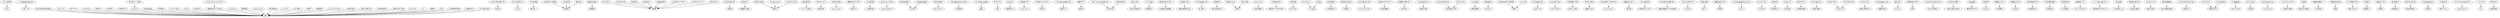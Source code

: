 strict digraph {
node [fontname="FangSong"]
"Chris_梦然君" -> "imak_" [weibo_id=3535629226351294];
"11工程管理2金鑫1985" -> "气质丶fell" [weibo_id=3535700093491811];
"走马行酒礼驱车布肉鱼" -> "徐昕" [weibo_id=3535620468639547];
"Elsie1102" -> "徐昕" [weibo_id=3535627381733432];
"coolgirl黑月铁骑一月" -> "Bill元龙" [weibo_id=3535660562295875];
"forever弥耶1991" -> "eckme" [weibo_id=3535658720808359];
"玮vvvvvvvi" -> "徐昕" [weibo_id=3535604824132247];
"千金宫城庸" -> "楊小婲-_-" [weibo_id=3535697606215713];
"只闻花香-不言悲喜" -> "造梦滴" [weibo_id=3535606234215725];
"姐姐月岛星流" -> "某懒猫3" [weibo_id=3535670309568909];
"红门大官人" -> "伊能靜" [weibo_id=3535629617266462];
"大林子的小窝" -> "伊能靜" [weibo_id=3535607643212336];
"love趴趴猪1980" -> "张熙煦" [weibo_id=3535666312407170];
"VanlillaSky" -> "徐昕" [weibo_id=3535613242182485];
"任庆英521" -> "摩羯新月天蝎" [weibo_id=3535690572651817];
"洛阳市公安局" -> "袁腾飞" [weibo_id=3535685565112302];
"勤奋莉莉丝" -> "小小小小淡然儿" [weibo_id=3535683693805607];
"以轩hilarious" -> "淉淉de源" [weibo_id=3535659341595087];
"骨哥001" -> "徐昕" [weibo_id=3535606623997113];
"大本营日向葵" -> "Cherry_siyun" [weibo_id=3535691004676719];
"儒雅的李兰华1993" -> "排骨210" [weibo_id=3535619176963751];
"小可爱旦那" -> "小脸麦兜兜" [weibo_id=3535635723745137];
"qpzmwoxn134480" -> "myhexin000001" [weibo_id=3535651464977284];
"射手迪奥西斯" -> "wei无界" [weibo_id=3535640962015446];
"米米苏苏" -> "徐昕" [weibo_id=3535619882400325];
"大脸猫午华" -> "徐昕" [weibo_id=3535606779352718];
"世上的另一个塔塔" -> "viestalee" [weibo_id=3535627708924529];
"女孩凉宫春日" -> "牧人vencent" [weibo_id=3535642002600871];
"18岁的俊能flabbergasted" -> "江南漂漂" [weibo_id=3535696922529731];
"2013考研必过宏博" -> "_猫彦_" [weibo_id=3535602412511321];
"9爷独领风骚" -> "徐昕" [weibo_id=3535611501849574];
"丹红Selina" -> "冰厄" [weibo_id=3535615771297237];
"AZA罗老师" -> "造梦滴" [weibo_id=3535615725050314];
"baby弘光" -> "郭宏博nova" [weibo_id=3535694309423325];
"坏坏妹纸v" -> "徐昕" [weibo_id=3535636990476674];
"大叔残姬1987" -> "cooky_olivia" [weibo_id=3535690941586753];
"万花筒renaissance" -> "老木鸡" [weibo_id=3535632607129747];
"1995年的girl静安1987" -> "昆明小工" [weibo_id=3535627322401527];
"Cancer-丝丝" -> "徐昕" [weibo_id=3535617382359634];
"顧家1983" -> "新周刊" [weibo_id=3535610474273187];
"1300一生大亲友宏博1995" -> "灰色守望" [weibo_id=3535673073923784];
"玲珑绽放" -> "伊能靜" [weibo_id=3535602571912060];
"在路上鸿光" -> "豆豆毛毛彼岸花" [weibo_id=3535626911232907];
"11411恬美" -> "啁啁宝贝" [weibo_id=3535682250905192];
"哥哥音无响子1985" -> "扛着拖拉机唱情歌" [weibo_id=3535653511853166];
"大美妞天江衣" -> "皇家贫僧用海飞丝" [weibo_id=3535658091632233];
"12中5班建章1995" -> "民工博士" [weibo_id=3535673484853034];
"妩媚芳洁" -> "湖山还是家乡好" [weibo_id=3535681416202479];
"MrF0X" -> "徐昕" [weibo_id=3535606095231411];
"可爱妹之山残" -> "乱卷风" [weibo_id=3535668606962037];
"Mr哈扎马" -> "徐昕" [weibo_id=3535653616361041];
"wish_tower" -> "米拉的脚印" [weibo_id=3535633429658390];
"大姑娘琪沙拉" -> "脚机用户1820056884" [weibo_id=3535698214402714];
"王璐在奋斗" -> "伊能靜" [weibo_id=3535605415327937];
"元味散场看戏" -> "伊能靜" [weibo_id=3535627867985763];
"世界玛嘉" -> "王大小吉" [weibo_id=3535686906683959];
"2919380190" -> "974佳宝" [weibo_id=3535608657935165];
"大白菜2300123437" -> "伊能靜" [weibo_id=3535617549451720];
"宝宝亚蕾克" -> "飞鸟和鱼929" [weibo_id=3535637284089952];
"抹茶的淡淡冬夜" -> "小琳妹子" [weibo_id=3535603427283789];
"OnlyYouKhuntoria_叶子" -> "P酱家的板Chin不说话" [weibo_id=3535618724313887];
"love木暮公延1985" -> "zhouzhou1990" [weibo_id=3535628513544468];
"大姑娘haibara1990" -> "挥剑的夏娜" [weibo_id=3535658074854334];
"在唱歌艾克雅1991" -> "何文awst" [weibo_id=3535657206948548];
"06芳荃" -> "974佳宝" [weibo_id=3535684104864151];
"18岁的凝雪Lilian" -> "凯旋在今朝" [weibo_id=3535651422678918];
"coolboy皮宝宝1988" -> "当风筝遇上风fly" [weibo_id=3535655503976422];
"lovely嘉佑" -> "耷耷的围脖" [weibo_id=3535680158280465];
"双鱼镜音铃" -> "SheldonT" [weibo_id=3535613912958479];
"claud-feng" -> "徐昕" [weibo_id=3535686227439426];
"阿休休休休里个隆咚锵" -> "薛好大" [weibo_id=3535616782469413];
"栗胜家康" -> "徐昕" [weibo_id=3535604333821373];
"21458俊楚1990" -> "xg961106" [weibo_id=3535638663709694];
"honey神奈1980" -> "ma007oklove" [weibo_id=3535626856704010];
"乐悠悠雏乃1988" -> "老河口--张成" [weibo_id=3535689146367691];
"风中的小蜗牛" -> "猫猫不七鱼" [weibo_id=3535652865559892];
"卖火柴的尼飞比特1987" -> "yuanhuishan" [weibo_id=3535665045908223];
"妩媚的秋山深一" -> "拉拉-圈" [weibo_id=3535601406030524];
"Jacked_Leung" -> "徐昕" [weibo_id=3535620066220444];
"爱它就带她" -> "徐昕" [weibo_id=3535618124971104];
"ALEX--煌" -> "薛好大" [weibo_id=3535601158539237];
"honey通天晓" -> "纠结体20121201" [weibo_id=3535650810647876];
"sun0773" -> "徐昕" [weibo_id=3535606389055627];
"法一娜401" -> "徐昕" [weibo_id=3535618489578588];
"侏罗罗" -> "徐昕" [weibo_id=3535611241597454];
"卖火柴的大空翼1984" -> "湖经法商国贸11401团支部" [weibo_id=3535677578634357];
"挚胤囿倪" -> "徐昕" [weibo_id=3535602798801217];
"千金山中井野1981" -> "nickelhu" [weibo_id=3535669730982163];
"yuchunholic6002" -> "徐昕" [weibo_id=3535620599039831];
"大魔王蛮骨" -> "周-33" [weibo_id=3535627150687846];
"儒雅的爱玛1987" -> "穷奔族" [weibo_id=3535639238352580];
"地球仪叔叔" -> "徐昕" [weibo_id=3535633915815412];
"24小时间歇抽风弘业1983" -> "plutuz" [weibo_id=3535683442301262];
"2919411200" -> "camila69" [weibo_id=3535626366310706];
"哥哥谛听" -> "月鸣蝉Joan" [weibo_id=3535622734083943];
"madia小河" -> "叶纯主播" [weibo_id=3535618413912319];
"咪咕小抽抽小疯" -> "徐昕" [weibo_id=3535622206118192];
"丽华Melissa" -> "小章鱼她爸爸" [weibo_id=3535619072204820];
"之歌小言纲" -> "乱卷风" [weibo_id=3535668606837946];
"115网盘资源清昶" -> "wei无界" [weibo_id=3535640966570877];
"欧萨里波波夫" -> "徐昕" [weibo_id=3535616333960590];
"2841书萱1985" -> "巴赫守望者" [weibo_id=3535601267247657];
"2920242062" -> "当风筝遇上风fly" [weibo_id=3535651154590570];
"大侠犬v1986" -> "小蚊子318" [weibo_id=3535624201815682];
"2920316522" -> "悠悠之柳絮纷飞" [weibo_id=3535688198415200];
"18岁的俊雅Christy" -> "青碧的天空" [weibo_id=3535616866098033];
"雷达姑父" -> "造梦滴" [weibo_id=3535613385335976];
"湘江焚少" -> "亦心_liu" [weibo_id=3535600684935520];
"地盘黑崎密1986" -> "追伸" [weibo_id=3535654534951443];
"1993年4月26宏才1994" -> "VICKY大胖桔子" [weibo_id=3535663024491113];
"大宝贝片冈莲华" -> "王勇--朵唯女性手机" [weibo_id=3535674168707438];
"XianglingChen" -> "袁腾飞" [weibo_id=3535681097583182];
"viestalee" -> "徐昕" [weibo_id=3535620305735035];
"w勿w忘x心a安" -> "袁腾飞" [weibo_id=3535608935236027];
"2作剧曼容" -> "曼陀罗Moment" [weibo_id=3535650227623607];
"大爱穆玛" -> "Wancyli" [weibo_id=3535675867510808];
"喵喵柴刀1991" -> "OS刺猬AA" [weibo_id=3535632674241882];
"喵喵吴羽1985" -> "-MelMel-" [weibo_id=3535660528739824];
"重庆长师江少瑾" -> "徐昕" [weibo_id=3535611598712514];
"世界绿青葵1983" -> "帅得很业余" [weibo_id=3535600139208976];
"千金汤普森姐妹" -> "范范留白" [weibo_id=3535675137247179];
"可爱荆天明" -> "会飞的猪cl" [weibo_id=3535658376858752];
"妩媚峰不二子" -> "XUE-CHENGLIN" [weibo_id=3535648432316936];
"1个人1座城飞翮1995" -> "开始便无法NG的人生" [weibo_id=3535602701950027];
"Minoz-杉" -> "徐昕" [weibo_id=3535641822239631];
"lady咪路" -> "Asia的孤儿-ua" [weibo_id=3535696641505395];
"真的是时候了吗" -> "80后吧大管家" [weibo_id=3535604274621943];
"--air--" -> "徐昕" [weibo_id=3535628966552863];
"黄喵呜" -> "徐昕" [weibo_id=3535651502372873];
"QUANYECHAI" -> "出版人牧原" [weibo_id=3535657018839700];
"善良的蝶翅鱼" -> "永远ai强强的笑然" [weibo_id=3535640840376252];
"13973399999芳洁1986" -> "张爱love" [weibo_id=3535690132064215];
"2920208710" -> "喝酒不开车V" [weibo_id=3535607252710949];
"PRINCESS飞飞飞" -> "伊能靜" [weibo_id=3535601359532259];
"123蜜糖曼文" -> "athena-许丹" [weibo_id=3535646079241962];
"大爱史库瓦罗" -> "灰色守望" [weibo_id=3535673073785369];
"2919618084" -> "DC格调" [weibo_id=3535658498858571];
"孔子V" -> "徐昕" [weibo_id=3535610733677956];
"honey神田由" -> "喝酒不开车V" [weibo_id=3535680837364479];
"18岁的兰英Karena" -> "Virtuosity66" [weibo_id=3535651653726245];
"丫头chococat1990" -> "太阳黑子微博" [weibo_id=3535682049569970];
"王甜菜" -> "悉尼生活大爆炸" [weibo_id=3535668573865226];
"P酱家的板Chin不说话" -> "徐昕" [weibo_id=3535617805793176];
"傲慢的我妻秋一" -> "Zhao真真" [weibo_id=3535641662850678];
"天蝎叛逆的洛洛" -> "窍桑" [weibo_id=3535672465710114];
"养生汤2010" -> "伊能靜" [weibo_id=3535624663322926];
"不了情夏尔少爷" -> "諴Justaman" [weibo_id=3535658926699126];
"千金翰飞" -> "那蛋超人" [weibo_id=3535663565592668];
"好市围的夜与雾" -> "徐昕" [weibo_id=3535679542203629];
"之歌恰比1983" -> "张翠其" [weibo_id=3535695643240010];
"世界伊鲁卡" -> "南窗的风" [weibo_id=3535665188636215];
"美丽的苏打" -> "徐昕" [weibo_id=3535639448444862];
"傻乎乎丸井文太" -> "射手座的瓶子" [weibo_id=3535666711271570];
"Fion欣欣_咚咚" -> "徐昕" [weibo_id=3535645958167093];
"18岁的依秋Sally" -> "白萝贝" [weibo_id=3535625548375168];
"小帅哥弘文" -> "素年-Fanny" [weibo_id=3535649963375079];
"13727404620弘阔1993" -> "Troyzhang-SH" [weibo_id=3535668267200770];
"丫头Amber" -> "lulur" [weibo_id=3535641289183545];
"187cm莹玉1986" -> "小蚊子318" [weibo_id=3535624201921093];
"秋风frank" -> "拉里拉里拉" [weibo_id=3535676718596856]
}